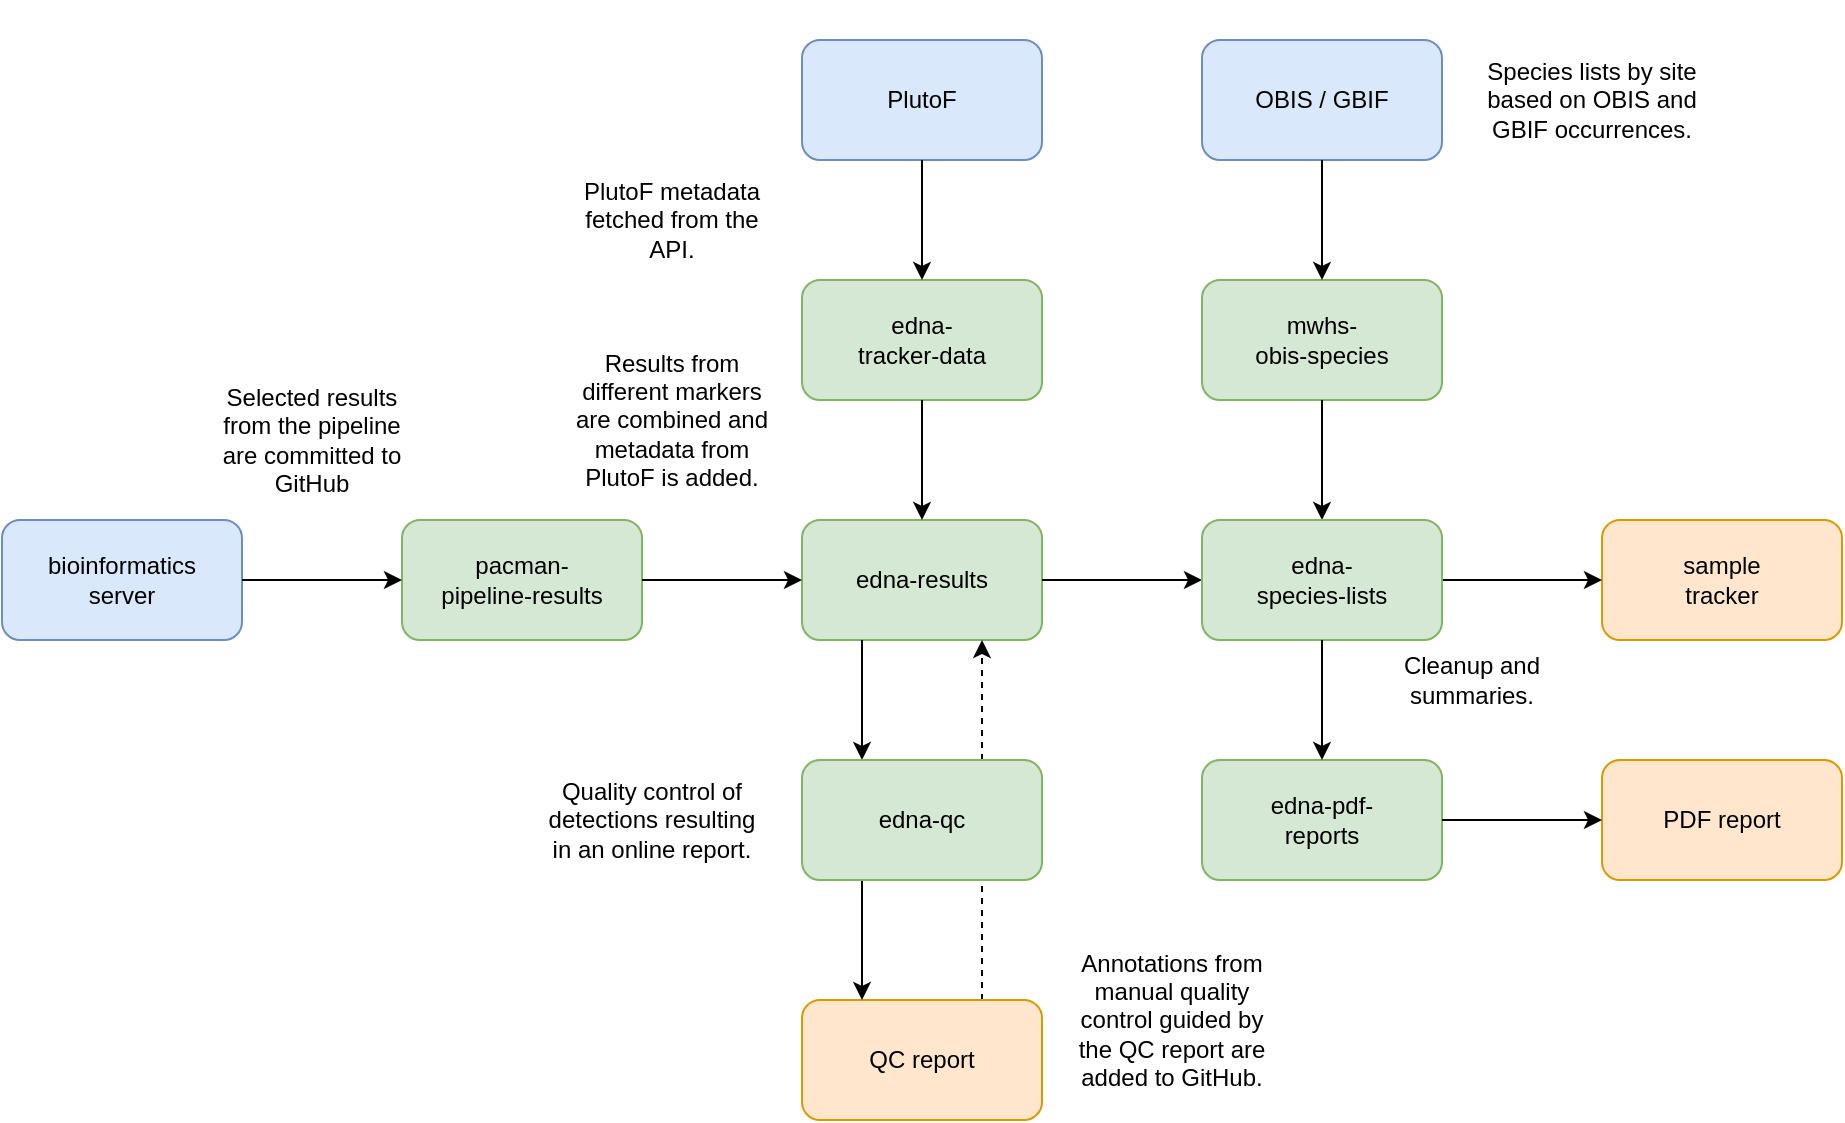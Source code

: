 <mxfile version="20.6.2" type="device"><diagram id="FHFYj08gmIyL0MLXzBf6" name="Page-1"><mxGraphModel dx="786" dy="1142" grid="1" gridSize="10" guides="1" tooltips="1" connect="1" arrows="1" fold="1" page="1" pageScale="1" pageWidth="2339" pageHeight="3300" math="0" shadow="0"><root><mxCell id="0"/><mxCell id="1" parent="0"/><mxCell id="00Istw00UejqudKjmd_U-1" value="pacman-&lt;br&gt;pipeline-results" style="rounded=1;whiteSpace=wrap;html=1;fillColor=#d5e8d4;strokeColor=#82b366;" parent="1" vertex="1"><mxGeometry x="360" y="440" width="120" height="60" as="geometry"/></mxCell><mxCell id="00Istw00UejqudKjmd_U-2" value="edna-results" style="rounded=1;whiteSpace=wrap;html=1;fillColor=#d5e8d4;strokeColor=#82b366;" parent="1" vertex="1"><mxGeometry x="560" y="440" width="120" height="60" as="geometry"/></mxCell><mxCell id="00Istw00UejqudKjmd_U-4" value="" style="endArrow=classic;html=1;rounded=0;entryX=0;entryY=0.5;entryDx=0;entryDy=0;exitX=1;exitY=0.5;exitDx=0;exitDy=0;" parent="1" source="00Istw00UejqudKjmd_U-1" target="00Istw00UejqudKjmd_U-2" edge="1"><mxGeometry width="50" height="50" relative="1" as="geometry"><mxPoint x="540" y="610" as="sourcePoint"/><mxPoint x="590" y="560" as="targetPoint"/></mxGeometry></mxCell><mxCell id="00Istw00UejqudKjmd_U-5" value="" style="endArrow=classic;html=1;rounded=0;entryX=0.25;entryY=0;entryDx=0;entryDy=0;exitX=0.25;exitY=1;exitDx=0;exitDy=0;" parent="1" source="00Istw00UejqudKjmd_U-2" target="00Istw00UejqudKjmd_U-3" edge="1"><mxGeometry width="50" height="50" relative="1" as="geometry"><mxPoint x="490" y="480" as="sourcePoint"/><mxPoint x="570" y="480" as="targetPoint"/></mxGeometry></mxCell><mxCell id="00Istw00UejqudKjmd_U-6" value="" style="endArrow=classic;html=1;rounded=0;exitX=0.75;exitY=0;exitDx=0;exitDy=0;entryX=0.75;entryY=1;entryDx=0;entryDy=0;dashed=1;" parent="1" source="00Istw00UejqudKjmd_U-27" target="00Istw00UejqudKjmd_U-2" edge="1"><mxGeometry width="50" height="50" relative="1" as="geometry"><mxPoint x="500" y="490" as="sourcePoint"/><mxPoint x="630" y="520" as="targetPoint"/></mxGeometry></mxCell><mxCell id="00Istw00UejqudKjmd_U-8" value="" style="endArrow=classic;html=1;rounded=0;entryX=0;entryY=0.5;entryDx=0;entryDy=0;exitX=1;exitY=0.5;exitDx=0;exitDy=0;" parent="1" source="00Istw00UejqudKjmd_U-2" target="00Istw00UejqudKjmd_U-7" edge="1"><mxGeometry width="50" height="50" relative="1" as="geometry"><mxPoint x="690" y="600" as="sourcePoint"/><mxPoint x="740" y="550" as="targetPoint"/></mxGeometry></mxCell><mxCell id="00Istw00UejqudKjmd_U-9" value="mwhs-&lt;br&gt;obis-species" style="rounded=1;whiteSpace=wrap;html=1;fillColor=#d5e8d4;strokeColor=#82b366;" parent="1" vertex="1"><mxGeometry x="760" y="320" width="120" height="60" as="geometry"/></mxCell><mxCell id="00Istw00UejqudKjmd_U-10" value="" style="endArrow=classic;html=1;rounded=0;exitX=0.5;exitY=1;exitDx=0;exitDy=0;entryX=0.5;entryY=0;entryDx=0;entryDy=0;" parent="1" source="00Istw00UejqudKjmd_U-9" target="00Istw00UejqudKjmd_U-7" edge="1"><mxGeometry width="50" height="50" relative="1" as="geometry"><mxPoint x="690" y="530" as="sourcePoint"/><mxPoint x="770" y="530" as="targetPoint"/></mxGeometry></mxCell><mxCell id="00Istw00UejqudKjmd_U-11" value="edna-&lt;br&gt;tracker-data" style="rounded=1;whiteSpace=wrap;html=1;fillColor=#d5e8d4;strokeColor=#82b366;" parent="1" vertex="1"><mxGeometry x="560" y="320" width="120" height="60" as="geometry"/></mxCell><mxCell id="00Istw00UejqudKjmd_U-12" value="" style="endArrow=classic;html=1;rounded=0;exitX=0.5;exitY=1;exitDx=0;exitDy=0;" parent="1" source="00Istw00UejqudKjmd_U-11" target="00Istw00UejqudKjmd_U-2" edge="1"><mxGeometry width="50" height="50" relative="1" as="geometry"><mxPoint x="830" y="370" as="sourcePoint"/><mxPoint x="830" y="450" as="targetPoint"/></mxGeometry></mxCell><mxCell id="00Istw00UejqudKjmd_U-13" value="PlutoF" style="rounded=1;whiteSpace=wrap;html=1;fillColor=#dae8fc;strokeColor=#6c8ebf;" parent="1" vertex="1"><mxGeometry x="560" y="200" width="120" height="60" as="geometry"/></mxCell><mxCell id="00Istw00UejqudKjmd_U-14" value="" style="endArrow=classic;html=1;rounded=0;exitX=0.5;exitY=1;exitDx=0;exitDy=0;entryX=0.5;entryY=0;entryDx=0;entryDy=0;" parent="1" source="00Istw00UejqudKjmd_U-13" target="00Istw00UejqudKjmd_U-11" edge="1"><mxGeometry width="50" height="50" relative="1" as="geometry"><mxPoint x="630" y="370" as="sourcePoint"/><mxPoint x="630" y="450" as="targetPoint"/></mxGeometry></mxCell><mxCell id="00Istw00UejqudKjmd_U-15" value="sample&lt;br&gt;tracker" style="rounded=1;whiteSpace=wrap;html=1;fillColor=#ffe6cc;strokeColor=#d79b00;" parent="1" vertex="1"><mxGeometry x="960" y="440" width="120" height="60" as="geometry"/></mxCell><mxCell id="00Istw00UejqudKjmd_U-16" value="" style="endArrow=classic;html=1;rounded=0;exitX=1;exitY=0.5;exitDx=0;exitDy=0;entryX=0;entryY=0.5;entryDx=0;entryDy=0;" parent="1" source="00Istw00UejqudKjmd_U-7" target="00Istw00UejqudKjmd_U-15" edge="1"><mxGeometry width="50" height="50" relative="1" as="geometry"><mxPoint x="830" y="420" as="sourcePoint"/><mxPoint x="830" y="500" as="targetPoint"/></mxGeometry></mxCell><mxCell id="00Istw00UejqudKjmd_U-17" value="edna-pdf-&lt;br&gt;reports" style="rounded=1;whiteSpace=wrap;html=1;fillColor=#d5e8d4;strokeColor=#82b366;" parent="1" vertex="1"><mxGeometry x="760" y="560" width="120" height="60" as="geometry"/></mxCell><mxCell id="00Istw00UejqudKjmd_U-19" value="PDF report" style="rounded=1;whiteSpace=wrap;html=1;fillColor=#ffe6cc;strokeColor=#d79b00;" parent="1" vertex="1"><mxGeometry x="960" y="560" width="120" height="60" as="geometry"/></mxCell><mxCell id="00Istw00UejqudKjmd_U-20" value="" style="endArrow=classic;html=1;rounded=0;exitX=1;exitY=0.5;exitDx=0;exitDy=0;entryX=0;entryY=0.5;entryDx=0;entryDy=0;" parent="1" source="00Istw00UejqudKjmd_U-17" target="00Istw00UejqudKjmd_U-19" edge="1"><mxGeometry width="50" height="50" relative="1" as="geometry"><mxPoint x="890" y="480" as="sourcePoint"/><mxPoint x="970" y="480" as="targetPoint"/></mxGeometry></mxCell><mxCell id="00Istw00UejqudKjmd_U-21" value="bioinformatics&lt;br&gt;server" style="rounded=1;whiteSpace=wrap;html=1;fillColor=#dae8fc;strokeColor=#6c8ebf;" parent="1" vertex="1"><mxGeometry x="160" y="440" width="120" height="60" as="geometry"/></mxCell><mxCell id="00Istw00UejqudKjmd_U-22" value="" style="endArrow=classic;html=1;rounded=0;entryX=0;entryY=0.5;entryDx=0;entryDy=0;exitX=1;exitY=0.5;exitDx=0;exitDy=0;" parent="1" source="00Istw00UejqudKjmd_U-21" target="00Istw00UejqudKjmd_U-1" edge="1"><mxGeometry width="50" height="50" relative="1" as="geometry"><mxPoint x="490" y="480" as="sourcePoint"/><mxPoint x="570" y="480" as="targetPoint"/></mxGeometry></mxCell><mxCell id="00Istw00UejqudKjmd_U-7" value="edna-&lt;br&gt;species-lists" style="rounded=1;whiteSpace=wrap;html=1;fillColor=#d5e8d4;strokeColor=#82b366;" parent="1" vertex="1"><mxGeometry x="760" y="440" width="120" height="60" as="geometry"/></mxCell><mxCell id="00Istw00UejqudKjmd_U-24" value="Selected results from the pipeline are committed to GitHub" style="text;html=1;strokeColor=none;fillColor=none;align=center;verticalAlign=middle;whiteSpace=wrap;rounded=0;" parent="1" vertex="1"><mxGeometry x="260" y="350" width="110" height="100" as="geometry"/></mxCell><mxCell id="00Istw00UejqudKjmd_U-25" value="Results from different markers are combined and metadata from PlutoF is added." style="text;html=1;strokeColor=none;fillColor=none;align=center;verticalAlign=middle;whiteSpace=wrap;rounded=0;" parent="1" vertex="1"><mxGeometry x="440" y="340" width="110" height="100" as="geometry"/></mxCell><mxCell id="00Istw00UejqudKjmd_U-26" value="Quality control of detections resulting in an online report." style="text;html=1;strokeColor=none;fillColor=none;align=center;verticalAlign=middle;whiteSpace=wrap;rounded=0;" parent="1" vertex="1"><mxGeometry x="430" y="540" width="110" height="100" as="geometry"/></mxCell><mxCell id="00Istw00UejqudKjmd_U-27" value="QC report" style="rounded=1;whiteSpace=wrap;html=1;fillColor=#ffe6cc;strokeColor=#d79b00;" parent="1" vertex="1"><mxGeometry x="560" y="680" width="120" height="60" as="geometry"/></mxCell><mxCell id="00Istw00UejqudKjmd_U-28" value="" style="endArrow=classic;html=1;rounded=0;entryX=0.25;entryY=0;entryDx=0;entryDy=0;exitX=0.25;exitY=1;exitDx=0;exitDy=0;" parent="1" source="00Istw00UejqudKjmd_U-3" target="00Istw00UejqudKjmd_U-27" edge="1"><mxGeometry width="50" height="50" relative="1" as="geometry"><mxPoint x="600" y="490" as="sourcePoint"/><mxPoint x="600" y="570" as="targetPoint"/></mxGeometry></mxCell><mxCell id="00Istw00UejqudKjmd_U-3" value="edna-qc" style="rounded=1;whiteSpace=wrap;html=1;fillColor=#d5e8d4;strokeColor=#82b366;" parent="1" vertex="1"><mxGeometry x="560" y="560" width="120" height="60" as="geometry"/></mxCell><mxCell id="00Istw00UejqudKjmd_U-29" value="Annotations from manual quality control guided by the QC report are added to GitHub." style="text;html=1;strokeColor=none;fillColor=none;align=center;verticalAlign=middle;whiteSpace=wrap;rounded=0;" parent="1" vertex="1"><mxGeometry x="690" y="640" width="110" height="100" as="geometry"/></mxCell><mxCell id="00Istw00UejqudKjmd_U-30" value="Species lists by site based on OBIS and GBIF occurrences." style="text;html=1;strokeColor=none;fillColor=none;align=center;verticalAlign=middle;whiteSpace=wrap;rounded=0;" parent="1" vertex="1"><mxGeometry x="900" y="180" width="110" height="100" as="geometry"/></mxCell><mxCell id="00Istw00UejqudKjmd_U-31" value="OBIS / GBIF" style="rounded=1;whiteSpace=wrap;html=1;fillColor=#dae8fc;strokeColor=#6c8ebf;" parent="1" vertex="1"><mxGeometry x="760" y="200" width="120" height="60" as="geometry"/></mxCell><mxCell id="00Istw00UejqudKjmd_U-32" value="" style="endArrow=classic;html=1;rounded=0;exitX=0.5;exitY=1;exitDx=0;exitDy=0;" parent="1" source="00Istw00UejqudKjmd_U-31" target="00Istw00UejqudKjmd_U-9" edge="1"><mxGeometry width="50" height="50" relative="1" as="geometry"><mxPoint x="630" y="280" as="sourcePoint"/><mxPoint x="630" y="360" as="targetPoint"/></mxGeometry></mxCell><mxCell id="00Istw00UejqudKjmd_U-33" value="PlutoF metadata&lt;br&gt;fetched from the API." style="text;html=1;strokeColor=none;fillColor=none;align=center;verticalAlign=middle;whiteSpace=wrap;rounded=0;" parent="1" vertex="1"><mxGeometry x="440" y="260" width="110" height="60" as="geometry"/></mxCell><mxCell id="_XVZEQtlkO01rCej22tS-1" value="" style="endArrow=classic;html=1;rounded=0;exitX=0.5;exitY=1;exitDx=0;exitDy=0;entryX=0.5;entryY=0;entryDx=0;entryDy=0;" parent="1" source="00Istw00UejqudKjmd_U-7" target="00Istw00UejqudKjmd_U-17" edge="1"><mxGeometry width="50" height="50" relative="1" as="geometry"><mxPoint x="800" y="390" as="sourcePoint"/><mxPoint x="800" y="450" as="targetPoint"/></mxGeometry></mxCell><mxCell id="zOyBzSQlEMtursXutjIB-1" value="Cleanup and&lt;br&gt;summaries." style="text;html=1;strokeColor=none;fillColor=none;align=center;verticalAlign=middle;whiteSpace=wrap;rounded=0;" vertex="1" parent="1"><mxGeometry x="840" y="490" width="110" height="60" as="geometry"/></mxCell></root></mxGraphModel></diagram></mxfile>